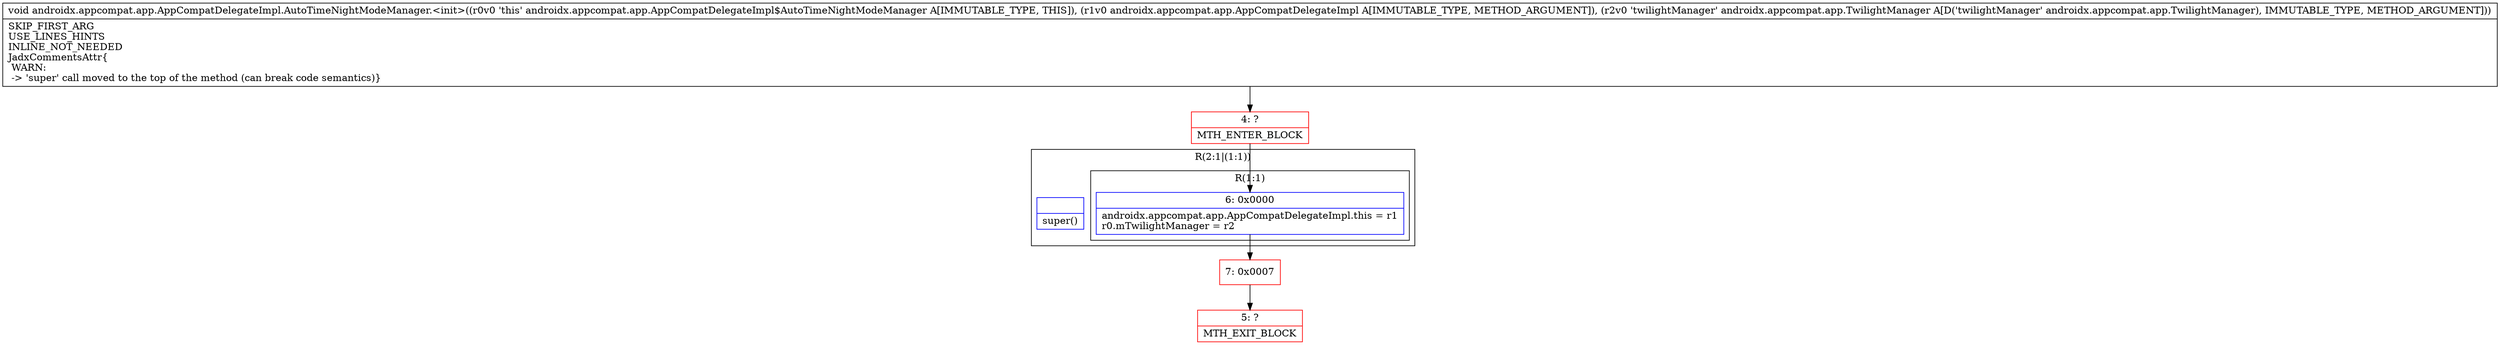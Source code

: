 digraph "CFG forandroidx.appcompat.app.AppCompatDelegateImpl.AutoTimeNightModeManager.\<init\>(Landroidx\/appcompat\/app\/AppCompatDelegateImpl;Landroidx\/appcompat\/app\/TwilightManager;)V" {
subgraph cluster_Region_1611371861 {
label = "R(2:1|(1:1))";
node [shape=record,color=blue];
Node_InsnContainer_281979224 [shape=record,label="{|super()\l}"];
subgraph cluster_Region_3566750 {
label = "R(1:1)";
node [shape=record,color=blue];
Node_6 [shape=record,label="{6\:\ 0x0000|androidx.appcompat.app.AppCompatDelegateImpl.this = r1\lr0.mTwilightManager = r2\l}"];
}
}
Node_4 [shape=record,color=red,label="{4\:\ ?|MTH_ENTER_BLOCK\l}"];
Node_7 [shape=record,color=red,label="{7\:\ 0x0007}"];
Node_5 [shape=record,color=red,label="{5\:\ ?|MTH_EXIT_BLOCK\l}"];
MethodNode[shape=record,label="{void androidx.appcompat.app.AppCompatDelegateImpl.AutoTimeNightModeManager.\<init\>((r0v0 'this' androidx.appcompat.app.AppCompatDelegateImpl$AutoTimeNightModeManager A[IMMUTABLE_TYPE, THIS]), (r1v0 androidx.appcompat.app.AppCompatDelegateImpl A[IMMUTABLE_TYPE, METHOD_ARGUMENT]), (r2v0 'twilightManager' androidx.appcompat.app.TwilightManager A[D('twilightManager' androidx.appcompat.app.TwilightManager), IMMUTABLE_TYPE, METHOD_ARGUMENT]))  | SKIP_FIRST_ARG\lUSE_LINES_HINTS\lINLINE_NOT_NEEDED\lJadxCommentsAttr\{\l WARN: \l \-\> 'super' call moved to the top of the method (can break code semantics)\}\l}"];
MethodNode -> Node_4;Node_6 -> Node_7;
Node_4 -> Node_6;
Node_7 -> Node_5;
}

